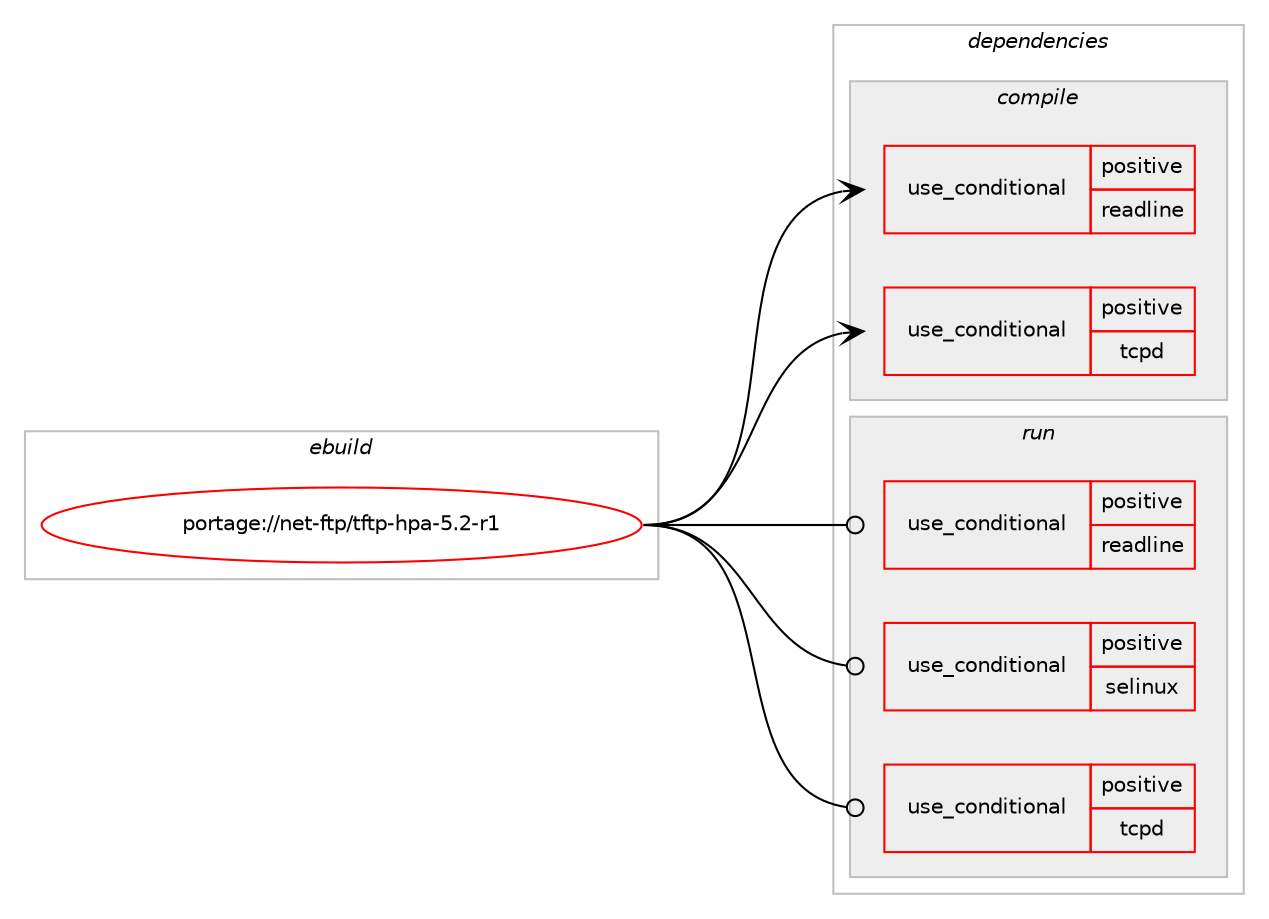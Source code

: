 digraph prolog {

# *************
# Graph options
# *************

newrank=true;
concentrate=true;
compound=true;
graph [rankdir=LR,fontname=Helvetica,fontsize=10,ranksep=1.5];#, ranksep=2.5, nodesep=0.2];
edge  [arrowhead=vee];
node  [fontname=Helvetica,fontsize=10];

# **********
# The ebuild
# **********

subgraph cluster_leftcol {
color=gray;
label=<<i>ebuild</i>>;
id [label="portage://net-ftp/tftp-hpa-5.2-r1", color=red, width=4, href="../net-ftp/tftp-hpa-5.2-r1.svg"];
}

# ****************
# The dependencies
# ****************

subgraph cluster_midcol {
color=gray;
label=<<i>dependencies</i>>;
subgraph cluster_compile {
fillcolor="#eeeeee";
style=filled;
label=<<i>compile</i>>;
subgraph cond32 {
dependency88 [label=<<TABLE BORDER="0" CELLBORDER="1" CELLSPACING="0" CELLPADDING="4"><TR><TD ROWSPAN="3" CELLPADDING="10">use_conditional</TD></TR><TR><TD>positive</TD></TR><TR><TD>readline</TD></TR></TABLE>>, shape=none, color=red];
# *** BEGIN UNKNOWN DEPENDENCY TYPE (TODO) ***
# dependency88 -> package_dependency(portage://net-ftp/tftp-hpa-5.2-r1,install,no,sys-libs,readline,none,[,,],[slot(0),equal],[])
# *** END UNKNOWN DEPENDENCY TYPE (TODO) ***

}
id:e -> dependency88:w [weight=20,style="solid",arrowhead="vee"];
subgraph cond33 {
dependency89 [label=<<TABLE BORDER="0" CELLBORDER="1" CELLSPACING="0" CELLPADDING="4"><TR><TD ROWSPAN="3" CELLPADDING="10">use_conditional</TD></TR><TR><TD>positive</TD></TR><TR><TD>tcpd</TD></TR></TABLE>>, shape=none, color=red];
# *** BEGIN UNKNOWN DEPENDENCY TYPE (TODO) ***
# dependency89 -> package_dependency(portage://net-ftp/tftp-hpa-5.2-r1,install,no,sys-apps,tcp-wrappers,none,[,,],[],[])
# *** END UNKNOWN DEPENDENCY TYPE (TODO) ***

}
id:e -> dependency89:w [weight=20,style="solid",arrowhead="vee"];
# *** BEGIN UNKNOWN DEPENDENCY TYPE (TODO) ***
# id -> package_dependency(portage://net-ftp/tftp-hpa-5.2-r1,install,no,app-arch,xz-utils,none,[,,],[],[])
# *** END UNKNOWN DEPENDENCY TYPE (TODO) ***

# *** BEGIN UNKNOWN DEPENDENCY TYPE (TODO) ***
# id -> package_dependency(portage://net-ftp/tftp-hpa-5.2-r1,install,no,virtual,pkgconfig,none,[,,],[],[])
# *** END UNKNOWN DEPENDENCY TYPE (TODO) ***

# *** BEGIN UNKNOWN DEPENDENCY TYPE (TODO) ***
# id -> package_dependency(portage://net-ftp/tftp-hpa-5.2-r1,install,weak,net-ftp,atftp,none,[,,],[],[])
# *** END UNKNOWN DEPENDENCY TYPE (TODO) ***

# *** BEGIN UNKNOWN DEPENDENCY TYPE (TODO) ***
# id -> package_dependency(portage://net-ftp/tftp-hpa-5.2-r1,install,weak,net-ftp,netkit-tftp,none,[,,],[],[])
# *** END UNKNOWN DEPENDENCY TYPE (TODO) ***

}
subgraph cluster_compileandrun {
fillcolor="#eeeeee";
style=filled;
label=<<i>compile and run</i>>;
}
subgraph cluster_run {
fillcolor="#eeeeee";
style=filled;
label=<<i>run</i>>;
subgraph cond34 {
dependency90 [label=<<TABLE BORDER="0" CELLBORDER="1" CELLSPACING="0" CELLPADDING="4"><TR><TD ROWSPAN="3" CELLPADDING="10">use_conditional</TD></TR><TR><TD>positive</TD></TR><TR><TD>readline</TD></TR></TABLE>>, shape=none, color=red];
# *** BEGIN UNKNOWN DEPENDENCY TYPE (TODO) ***
# dependency90 -> package_dependency(portage://net-ftp/tftp-hpa-5.2-r1,run,no,sys-libs,readline,none,[,,],[slot(0),equal],[])
# *** END UNKNOWN DEPENDENCY TYPE (TODO) ***

}
id:e -> dependency90:w [weight=20,style="solid",arrowhead="odot"];
subgraph cond35 {
dependency91 [label=<<TABLE BORDER="0" CELLBORDER="1" CELLSPACING="0" CELLPADDING="4"><TR><TD ROWSPAN="3" CELLPADDING="10">use_conditional</TD></TR><TR><TD>positive</TD></TR><TR><TD>selinux</TD></TR></TABLE>>, shape=none, color=red];
# *** BEGIN UNKNOWN DEPENDENCY TYPE (TODO) ***
# dependency91 -> package_dependency(portage://net-ftp/tftp-hpa-5.2-r1,run,no,sec-policy,selinux-tftp,none,[,,],[],[])
# *** END UNKNOWN DEPENDENCY TYPE (TODO) ***

}
id:e -> dependency91:w [weight=20,style="solid",arrowhead="odot"];
subgraph cond36 {
dependency92 [label=<<TABLE BORDER="0" CELLBORDER="1" CELLSPACING="0" CELLPADDING="4"><TR><TD ROWSPAN="3" CELLPADDING="10">use_conditional</TD></TR><TR><TD>positive</TD></TR><TR><TD>tcpd</TD></TR></TABLE>>, shape=none, color=red];
# *** BEGIN UNKNOWN DEPENDENCY TYPE (TODO) ***
# dependency92 -> package_dependency(portage://net-ftp/tftp-hpa-5.2-r1,run,no,sys-apps,tcp-wrappers,none,[,,],[],[])
# *** END UNKNOWN DEPENDENCY TYPE (TODO) ***

}
id:e -> dependency92:w [weight=20,style="solid",arrowhead="odot"];
# *** BEGIN UNKNOWN DEPENDENCY TYPE (TODO) ***
# id -> package_dependency(portage://net-ftp/tftp-hpa-5.2-r1,run,weak,net-ftp,atftp,none,[,,],[],[])
# *** END UNKNOWN DEPENDENCY TYPE (TODO) ***

# *** BEGIN UNKNOWN DEPENDENCY TYPE (TODO) ***
# id -> package_dependency(portage://net-ftp/tftp-hpa-5.2-r1,run,weak,net-ftp,netkit-tftp,none,[,,],[],[])
# *** END UNKNOWN DEPENDENCY TYPE (TODO) ***

}
}

# **************
# The candidates
# **************

subgraph cluster_choices {
rank=same;
color=gray;
label=<<i>candidates</i>>;

}

}

